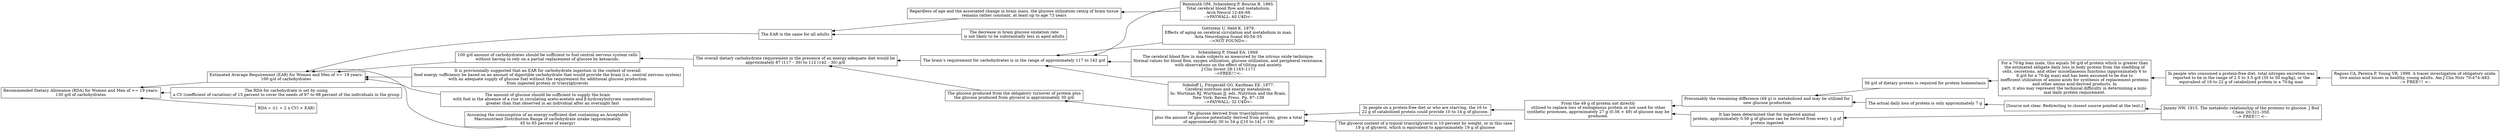 digraph
{
	node [shape=box];
	rankdir=RL;

	{CarbohydrateReq117to142gd_BB0
		[
			label="Gottstein U, Held K. 1979.\nEffects of aging on cerebral circulation and metabolism in man.\nActa Neurologica Scand 60:54–55\n-->NOT FOUND<--"
			href="https://onlinelibrary.wiley.com/toc/16000404/1979/60/1"
		]
	}->CarbohydrateReq117to142gd;
	{Reinmuth1965
		[
			label="Reinmuth OM, Scheinberg P, Bourne B. 1965.\nTotal cerebral blood flow and metabolism.\nArch Neurol 12:49–66\n-->PAYWALL: 40 U$D<--"
			href="https://jamanetwork.com/journals/jamaneurology/article-abstract/565553"
		]
	}->CarbohydrateReq117to142gd;
	{CarbohydrateReq117to142gd_BB2
		[
			label="Scheinberg P, Stead EA. 1949.\nThe cerebral blood flow in male subjects as measured by the nitrous oxide technique.\nNormal values for blood flow, oxygen utilization, glucose utilization, and peripheral resistance,\nwith observations on the effect of tiliting and anxiety.\nJ Clin Invest 28:1163–1171\n-->FREE!!!<--"
			href="https://www.ncbi.nlm.nih.gov/pmc/articles/PMC439673/"
		]
	}->CarbohydrateReq117to142gd;
	{CarbohydrateReq117to142gd_BB3
		[
			label="Sokoloff L, Fitzgerald GG, Kaufman EE. 1977.\nCerebral nutrition and energy metabolism.\nIn: Wurtman RJ, Wurtman JJ, eds. Nutrition and the Brain.\nNew York: Raven Press. Pp. 87–139\n-->PAYWALL: 32 U$D<--"
			href="https://www.annualreviews.org/doi/pdf/10.1146/annurev.me.24.020173.001415"
		]
	}->CarbohydrateReq117to142gd;

	{CarbohydrateReq117to142gd [label="The brain’s requirement for carbohydrates is in the range of approximately 117 to 142 g/d"]}->CarbohydrateReq87to112gd;
	
	Reinmuth1965->GlucoseUtilizationRategConst;

	{GlucoseUtilizationRategConst [label="Regardless of age and the associated change in brain mass, the glucose utilization rate/g of brain tissue\nremains rather constant, at least up to age 73 years"]}->EARisTheSameForAllAdults;


{PereiraBB[
label="Raguso CA, Pereira P, Young VR. 1999. A tracer investigation of obligatory oxida-
tive amino acid losses in healthy, young adults. Am J Clin Nutr 70:474–483.
--> FREE!!! <--"
href="https://academic.oup.com/ajcn/article/70/4/474/4729071"
]}
->
"In people who consumed a protein-free diet, total nitrogen excretion was
reported to be in the range of 2.5 to 3.5 g/d (35 to 50 mg/kg), or the
equivalent of 16 to 22 g of catabolized protein in a 70-kg man"
->
"For a 70-kg lean male, this equals 56 g/d of protein which is greater than
the estimated obligate daily loss in body protein from the shedding of
cells, secretions, and other miscellaneous functions (approximately 6 to
8 g/d for a 70-kg man) and has been assumed to be due to
inefficient utilization of amino acids for synthesis of replacement proteins
and other amino acid-derived products. In
part, it also may represent the technical difficulty in determining a mini-
mal daily protein requirement."
->
"56 g/d of dietary protein is required for protein homeostasis"->UnderivedProteinIsTurnedIntoGlucose



{JanneyBB
	[
		label="Janney NW. 1915. The metabolic relationship of the proteins to glucose. J Biol
		Chem 20:321–350.
		--> FREE!!! <--"
		href="https://doi.org/10.1016/S0021-9258(18)88247-3"
	]
}
->
"[Source not clear. Redirecting to closest source pointed at the text.]"
->
"The actual daily loss of protein is only approximately 7 g"->UnderivedProteinIsTurnedIntoGlucose


{UnderivedProteinIsTurnedIntoGlucose [label="Presumably the remaining difference (49 g) is metabolized and may be utilized for
new glucose production"]}->GlucoseProducedFromUnderivedProtein

JanneyBB->"It has been determined that for ingested animal
protein, approximately 0.56 g of glucose can be derived from every 1 g of
protein ingested"->GlucoseProducedFromUnderivedProtein

{GlucoseProducedFromUnderivedProtein [label="From the 49 g of protein not directly
utilized to replace loss of endogenous protein or not used for other
synthetic processes, approximately 27 g (0.56 × 49) of glucose may be
produced."]}->ProteinFreeDieteGlucosCatabolization

{ProteinFreeDieteGlucosCatabolization [label=
"In people on a protein-free diet or who are starving, the 16 to
22 g of catabolized protein could provide 10 to 14 g of glucose."]};

{ProteinFreeDieteGlucosCatabolization;
"The glycerol content of a typical triacylglycerol is 10 percent by weight, or in this case
19 g of glycerol, which is equivalent to approximately 19 g of glucose"
}->"The glucose derived from triacylglycerol,
plus the amount of glucose potentially derived from protein, gives a total
of approximately 30 to 34 g ([10 to 14] + 19)"->
	{ObligatoryProteinGlucose [label="The glucose produced from the obligatory turnover of protein plus
the glucose produced from glycerol is approximately 30 g/d"]}->CarbohydrateReq87to112gd;


	{CarbohydrateReq87to112gd [label="The overall dietary carbohydrate requirement in the presence of an energy-adequate diet would be\napproximately 87 (117 – 30) to 112 (142 – 30) g/d"]} -> Carbohydrates100gdFuelsTheNervousSystem;

	{Carbohydrates100gdFuelsTheNervousSystem [label="100 g/d amount of carbohydrates should be sufficient to fuel central nervous system cells\nwithout having to rely on a partial replacement of glucose by ketoacids."];
}->EARis100gd;

	{CarbohydratesFuelOnlyNervousStuff [label="It is provisionally suggested that an EAR for carbohydrate ingestion in the context of overall\nfood energy sufficiency be based on an amount of digestible carbohydrate that would provide the brain (i.e., central nervous system)\nwith an adequate supply of glucose fuel without the requirement for additional glucose production\nfrom ingested protein or triacylglycerols"]}->EARis100gd;

	{AcetoAcetateAndHydroxyButyrateMustnotriseTooMuch [label="The amount of glucose should be sufficient to supply the brain
	with fuel in the absence of a rise in circulating aceto-acetate and β-hydroxybutyrate concentrations
	greater than that observed in an individual after an overnight fast"]}->EARis100gd;

	{AssumingAnAcceptableMacronutrientDistributionRange [label="Assuming the consumption of an energy-sufficient diet containing an Acceptable
Macronutrient Distribution Range of carbohydrate intake (approximately
45 to 65 percent of energy)"]}->EARis100gd;

	"The decrease in brain glucose oxidation rate\nis not likely to be substantially less in aged adults"->EARisTheSameForAllAdults;
	{EARisTheSameForAllAdults [label="The EAR is the same for all adults"]}->EARis100gd;
	
	{
		EARis100gd [label="Estimated Average Requirement (EAR) for Women and Men of >= 19 years:\n100 g/d of carbohydrates"];
		"The RDA for carbohydrate is set by using\na CV (coefficient of variation) of 15 percent to cover the needs of 97 to 98 percent of the individuals in the group";
		"RDA = ((1 + 2 x CV) × EAR)";
	}
			->"Recommended Dietary Allowance (RDA) for Women and Men of >= 19 years:\n130 g/d of carbohydrates"
	;
}
